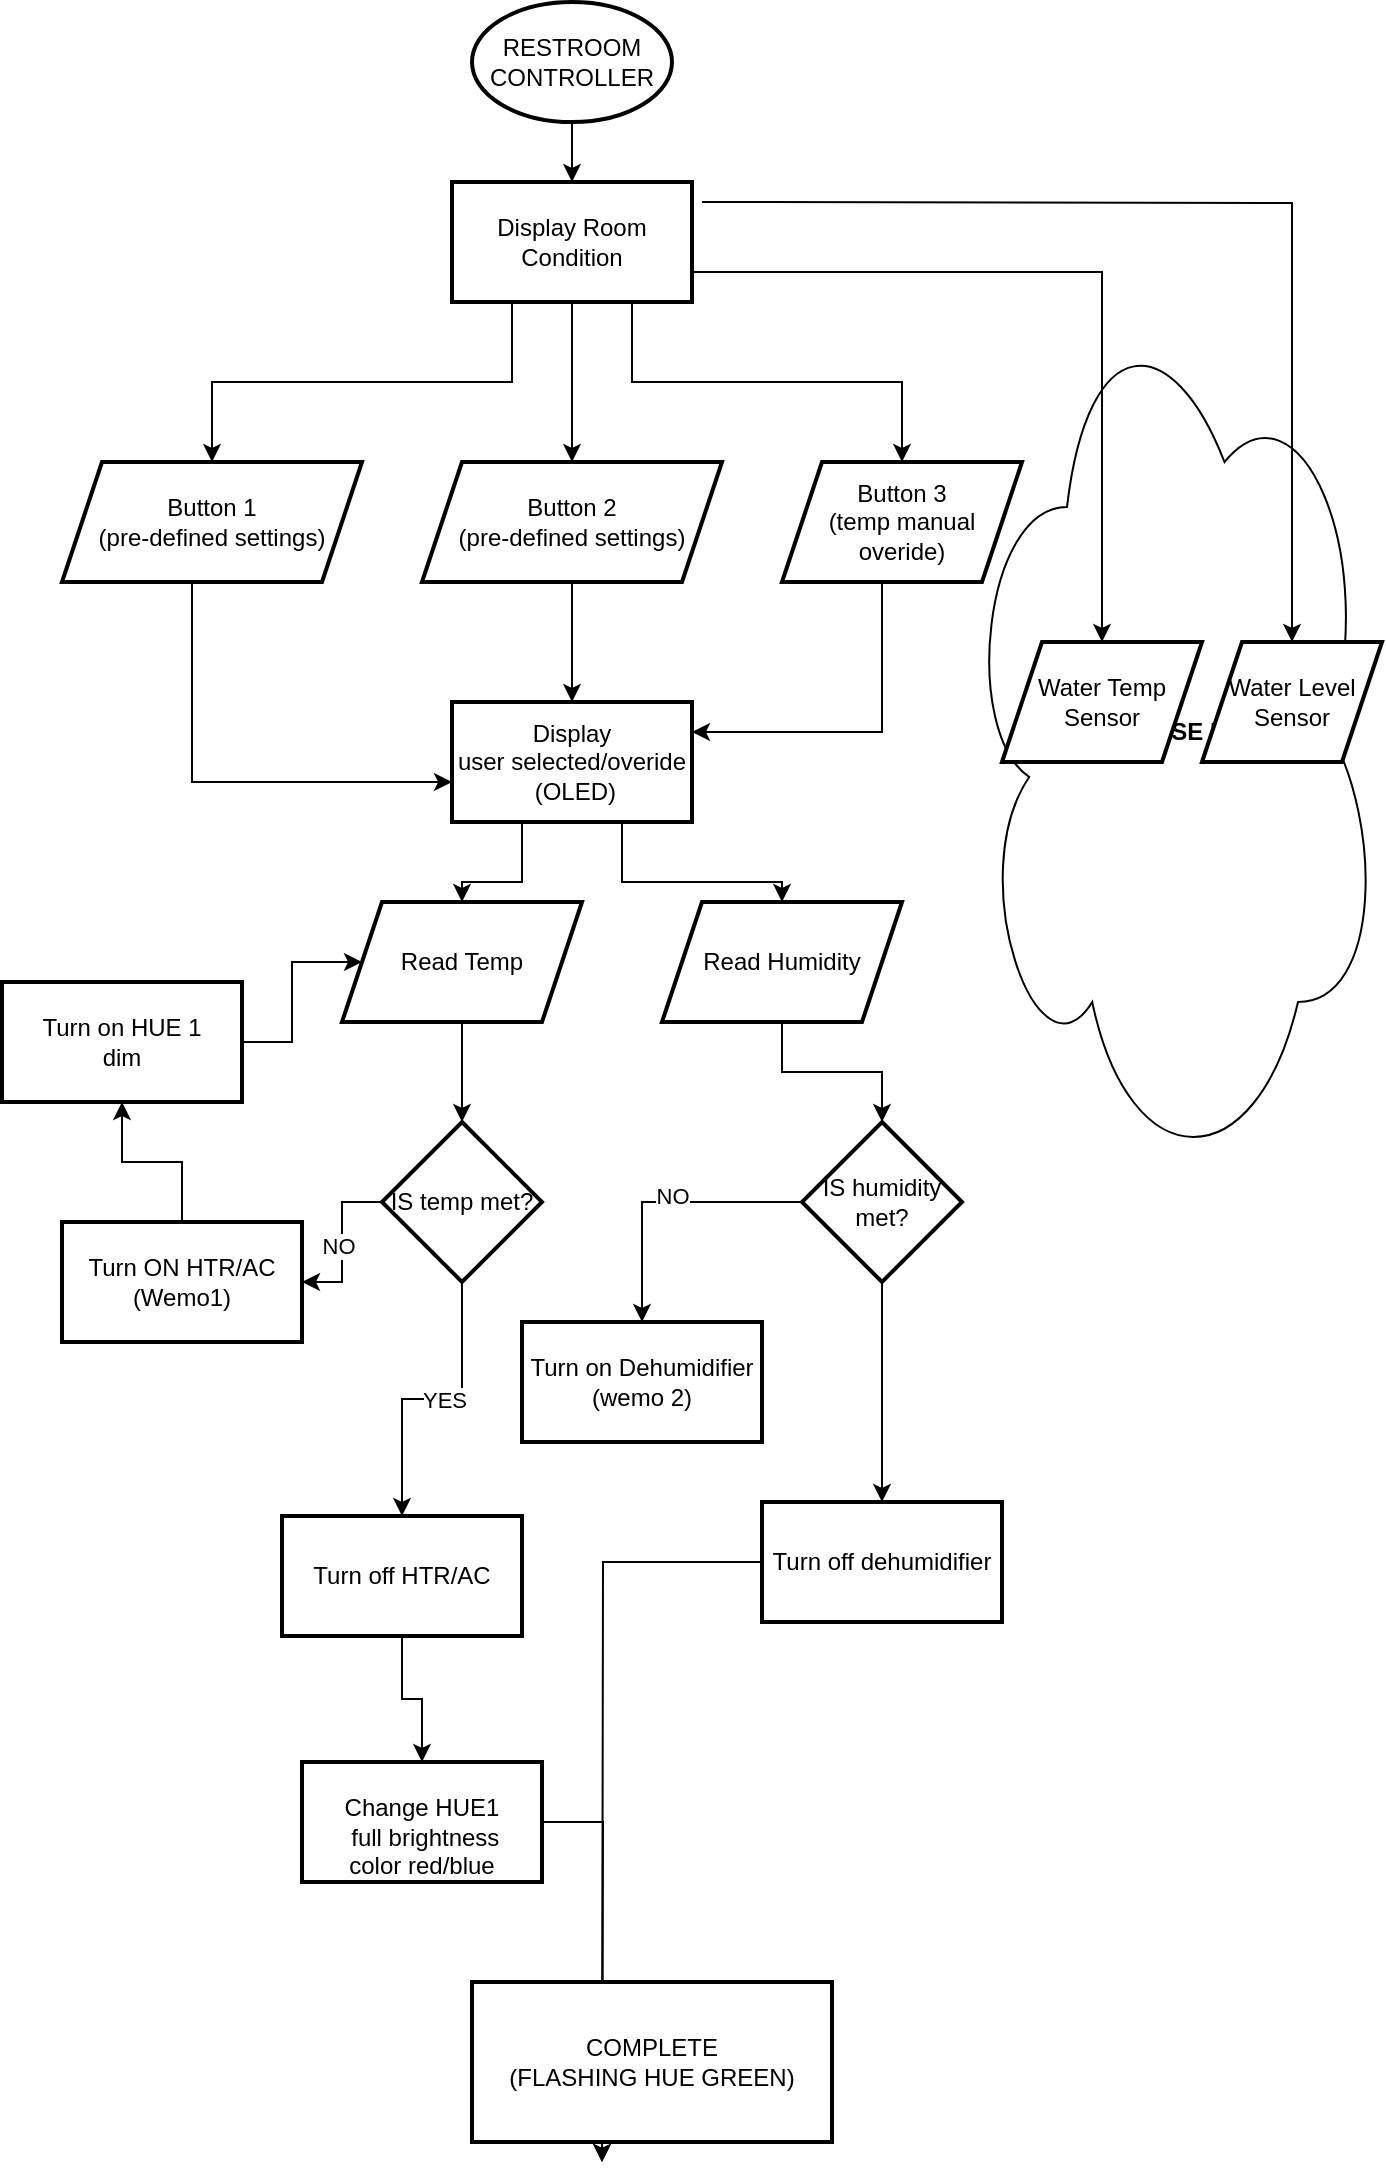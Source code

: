 <mxfile version="24.0.1" type="device">
  <diagram id="6a731a19-8d31-9384-78a2-239565b7b9f0" name="Page-1">
    <mxGraphModel dx="1720" dy="753" grid="1" gridSize="10" guides="1" tooltips="1" connect="1" arrows="1" fold="1" page="1" pageScale="1" pageWidth="827" pageHeight="1169" background="none" math="0" shadow="0">
      <root>
        <mxCell id="0" />
        <mxCell id="1" parent="0" />
        <mxCell id="PHXcHsW02hSgZFk6ordv-117" value="&lt;b&gt;PHASE II&lt;/b&gt;" style="ellipse;shape=cloud;whiteSpace=wrap;html=1;" vertex="1" parent="1">
          <mxGeometry x="610" y="150" width="210" height="450" as="geometry" />
        </mxCell>
        <mxCell id="PHXcHsW02hSgZFk6ordv-60" value="" style="edgeStyle=orthogonalEdgeStyle;rounded=0;orthogonalLoop=1;jettySize=auto;html=1;" edge="1" parent="1" source="PHXcHsW02hSgZFk6ordv-56" target="PHXcHsW02hSgZFk6ordv-59">
          <mxGeometry relative="1" as="geometry" />
        </mxCell>
        <mxCell id="PHXcHsW02hSgZFk6ordv-56" value="RESTROOM CONTROLLER" style="strokeWidth=2;html=1;shape=mxgraph.flowchart.start_1;whiteSpace=wrap;" vertex="1" parent="1">
          <mxGeometry x="365" y="10" width="100" height="60" as="geometry" />
        </mxCell>
        <mxCell id="PHXcHsW02hSgZFk6ordv-62" value="" style="edgeStyle=orthogonalEdgeStyle;rounded=0;orthogonalLoop=1;jettySize=auto;html=1;exitX=0.25;exitY=1;exitDx=0;exitDy=0;" edge="1" parent="1" source="PHXcHsW02hSgZFk6ordv-59" target="PHXcHsW02hSgZFk6ordv-61">
          <mxGeometry relative="1" as="geometry" />
        </mxCell>
        <mxCell id="PHXcHsW02hSgZFk6ordv-64" value="" style="edgeStyle=orthogonalEdgeStyle;rounded=0;orthogonalLoop=1;jettySize=auto;html=1;" edge="1" parent="1" source="PHXcHsW02hSgZFk6ordv-59" target="PHXcHsW02hSgZFk6ordv-63">
          <mxGeometry relative="1" as="geometry" />
        </mxCell>
        <mxCell id="PHXcHsW02hSgZFk6ordv-66" value="" style="edgeStyle=orthogonalEdgeStyle;rounded=0;orthogonalLoop=1;jettySize=auto;html=1;exitX=0.75;exitY=1;exitDx=0;exitDy=0;" edge="1" parent="1" source="PHXcHsW02hSgZFk6ordv-59" target="PHXcHsW02hSgZFk6ordv-65">
          <mxGeometry relative="1" as="geometry" />
        </mxCell>
        <mxCell id="PHXcHsW02hSgZFk6ordv-114" value="" style="edgeStyle=orthogonalEdgeStyle;rounded=0;orthogonalLoop=1;jettySize=auto;html=1;" edge="1" parent="1" target="PHXcHsW02hSgZFk6ordv-113">
          <mxGeometry relative="1" as="geometry">
            <mxPoint x="480" y="110" as="sourcePoint" />
          </mxGeometry>
        </mxCell>
        <mxCell id="PHXcHsW02hSgZFk6ordv-120" style="edgeStyle=orthogonalEdgeStyle;rounded=0;orthogonalLoop=1;jettySize=auto;html=1;exitX=1;exitY=0.75;exitDx=0;exitDy=0;" edge="1" parent="1" source="PHXcHsW02hSgZFk6ordv-59" target="PHXcHsW02hSgZFk6ordv-111">
          <mxGeometry relative="1" as="geometry" />
        </mxCell>
        <mxCell id="PHXcHsW02hSgZFk6ordv-59" value="Display Room Condition" style="whiteSpace=wrap;html=1;strokeWidth=2;" vertex="1" parent="1">
          <mxGeometry x="355" y="100" width="120" height="60" as="geometry" />
        </mxCell>
        <mxCell id="PHXcHsW02hSgZFk6ordv-68" value="" style="edgeStyle=orthogonalEdgeStyle;rounded=0;orthogonalLoop=1;jettySize=auto;html=1;" edge="1" parent="1" source="PHXcHsW02hSgZFk6ordv-61" target="PHXcHsW02hSgZFk6ordv-67">
          <mxGeometry relative="1" as="geometry">
            <Array as="points">
              <mxPoint x="225" y="400" />
              <mxPoint x="425" y="400" />
            </Array>
          </mxGeometry>
        </mxCell>
        <mxCell id="PHXcHsW02hSgZFk6ordv-61" value="Button 1&lt;div&gt;(pre-defined settings)&lt;/div&gt;" style="shape=parallelogram;perimeter=parallelogramPerimeter;whiteSpace=wrap;html=1;fixedSize=1;strokeWidth=2;" vertex="1" parent="1">
          <mxGeometry x="160" y="240" width="150" height="60" as="geometry" />
        </mxCell>
        <mxCell id="PHXcHsW02hSgZFk6ordv-69" value="" style="edgeStyle=orthogonalEdgeStyle;rounded=0;orthogonalLoop=1;jettySize=auto;html=1;" edge="1" parent="1" source="PHXcHsW02hSgZFk6ordv-63" target="PHXcHsW02hSgZFk6ordv-67">
          <mxGeometry relative="1" as="geometry" />
        </mxCell>
        <mxCell id="PHXcHsW02hSgZFk6ordv-63" value="Button 2&lt;div&gt;(pre-defined settings)&lt;/div&gt;" style="shape=parallelogram;perimeter=parallelogramPerimeter;whiteSpace=wrap;html=1;fixedSize=1;strokeWidth=2;" vertex="1" parent="1">
          <mxGeometry x="340" y="240" width="150" height="60" as="geometry" />
        </mxCell>
        <mxCell id="PHXcHsW02hSgZFk6ordv-118" style="edgeStyle=orthogonalEdgeStyle;rounded=0;orthogonalLoop=1;jettySize=auto;html=1;entryX=1;entryY=0.25;entryDx=0;entryDy=0;" edge="1" parent="1" source="PHXcHsW02hSgZFk6ordv-65" target="PHXcHsW02hSgZFk6ordv-67">
          <mxGeometry relative="1" as="geometry">
            <Array as="points">
              <mxPoint x="570" y="375" />
            </Array>
          </mxGeometry>
        </mxCell>
        <mxCell id="PHXcHsW02hSgZFk6ordv-65" value="Button 3&lt;div&gt;(temp manual overide)&lt;/div&gt;" style="shape=parallelogram;perimeter=parallelogramPerimeter;whiteSpace=wrap;html=1;fixedSize=1;strokeWidth=2;" vertex="1" parent="1">
          <mxGeometry x="520" y="240" width="120" height="60" as="geometry" />
        </mxCell>
        <mxCell id="PHXcHsW02hSgZFk6ordv-75" value="" style="edgeStyle=orthogonalEdgeStyle;rounded=0;orthogonalLoop=1;jettySize=auto;html=1;" edge="1" parent="1" source="PHXcHsW02hSgZFk6ordv-67" target="PHXcHsW02hSgZFk6ordv-74">
          <mxGeometry relative="1" as="geometry">
            <Array as="points">
              <mxPoint x="390" y="450" />
              <mxPoint x="360" y="450" />
            </Array>
          </mxGeometry>
        </mxCell>
        <mxCell id="PHXcHsW02hSgZFk6ordv-77" value="" style="edgeStyle=orthogonalEdgeStyle;rounded=0;orthogonalLoop=1;jettySize=auto;html=1;" edge="1" parent="1" source="PHXcHsW02hSgZFk6ordv-67" target="PHXcHsW02hSgZFk6ordv-76">
          <mxGeometry relative="1" as="geometry">
            <Array as="points">
              <mxPoint x="440" y="450" />
              <mxPoint x="520" y="450" />
            </Array>
          </mxGeometry>
        </mxCell>
        <mxCell id="PHXcHsW02hSgZFk6ordv-67" value="Display&lt;div&gt;user selected/overide&lt;/div&gt;&lt;div&gt;&amp;nbsp;(OLED)&lt;/div&gt;" style="whiteSpace=wrap;html=1;strokeWidth=2;" vertex="1" parent="1">
          <mxGeometry x="355" y="360" width="120" height="60" as="geometry" />
        </mxCell>
        <mxCell id="PHXcHsW02hSgZFk6ordv-79" value="" style="edgeStyle=orthogonalEdgeStyle;rounded=0;orthogonalLoop=1;jettySize=auto;html=1;" edge="1" parent="1" source="PHXcHsW02hSgZFk6ordv-74" target="PHXcHsW02hSgZFk6ordv-78">
          <mxGeometry relative="1" as="geometry" />
        </mxCell>
        <mxCell id="PHXcHsW02hSgZFk6ordv-74" value="Read Temp" style="shape=parallelogram;perimeter=parallelogramPerimeter;whiteSpace=wrap;html=1;fixedSize=1;strokeWidth=2;" vertex="1" parent="1">
          <mxGeometry x="300" y="460" width="120" height="60" as="geometry" />
        </mxCell>
        <mxCell id="PHXcHsW02hSgZFk6ordv-93" value="" style="edgeStyle=orthogonalEdgeStyle;rounded=0;orthogonalLoop=1;jettySize=auto;html=1;" edge="1" parent="1" source="PHXcHsW02hSgZFk6ordv-76" target="PHXcHsW02hSgZFk6ordv-92">
          <mxGeometry relative="1" as="geometry" />
        </mxCell>
        <mxCell id="PHXcHsW02hSgZFk6ordv-76" value="Read Humidity" style="shape=parallelogram;perimeter=parallelogramPerimeter;whiteSpace=wrap;html=1;fixedSize=1;strokeWidth=2;" vertex="1" parent="1">
          <mxGeometry x="460" y="460" width="120" height="60" as="geometry" />
        </mxCell>
        <mxCell id="PHXcHsW02hSgZFk6ordv-81" value="" style="edgeStyle=orthogonalEdgeStyle;rounded=0;orthogonalLoop=1;jettySize=auto;html=1;" edge="1" parent="1" source="PHXcHsW02hSgZFk6ordv-78" target="PHXcHsW02hSgZFk6ordv-80">
          <mxGeometry relative="1" as="geometry" />
        </mxCell>
        <mxCell id="PHXcHsW02hSgZFk6ordv-82" value="YES" style="edgeLabel;html=1;align=center;verticalAlign=middle;resizable=0;points=[];" vertex="1" connectable="0" parent="PHXcHsW02hSgZFk6ordv-81">
          <mxGeometry x="-0.076" relative="1" as="geometry">
            <mxPoint as="offset" />
          </mxGeometry>
        </mxCell>
        <mxCell id="PHXcHsW02hSgZFk6ordv-84" value="" style="edgeStyle=orthogonalEdgeStyle;rounded=0;orthogonalLoop=1;jettySize=auto;html=1;" edge="1" parent="1" source="PHXcHsW02hSgZFk6ordv-78" target="PHXcHsW02hSgZFk6ordv-83">
          <mxGeometry relative="1" as="geometry" />
        </mxCell>
        <mxCell id="PHXcHsW02hSgZFk6ordv-97" value="NO" style="edgeLabel;html=1;align=center;verticalAlign=middle;resizable=0;points=[];" vertex="1" connectable="0" parent="PHXcHsW02hSgZFk6ordv-84">
          <mxGeometry x="0.033" y="-2" relative="1" as="geometry">
            <mxPoint as="offset" />
          </mxGeometry>
        </mxCell>
        <mxCell id="PHXcHsW02hSgZFk6ordv-78" value="IS temp met?" style="rhombus;whiteSpace=wrap;html=1;strokeWidth=2;" vertex="1" parent="1">
          <mxGeometry x="320" y="570" width="80" height="80" as="geometry" />
        </mxCell>
        <mxCell id="PHXcHsW02hSgZFk6ordv-99" value="" style="edgeStyle=orthogonalEdgeStyle;rounded=0;orthogonalLoop=1;jettySize=auto;html=1;" edge="1" parent="1" source="PHXcHsW02hSgZFk6ordv-80" target="PHXcHsW02hSgZFk6ordv-98">
          <mxGeometry relative="1" as="geometry" />
        </mxCell>
        <mxCell id="PHXcHsW02hSgZFk6ordv-80" value="Turn off HTR/AC" style="whiteSpace=wrap;html=1;strokeWidth=2;" vertex="1" parent="1">
          <mxGeometry x="270" y="767" width="120" height="60" as="geometry" />
        </mxCell>
        <mxCell id="PHXcHsW02hSgZFk6ordv-86" value="" style="edgeStyle=orthogonalEdgeStyle;rounded=0;orthogonalLoop=1;jettySize=auto;html=1;" edge="1" parent="1" source="PHXcHsW02hSgZFk6ordv-83" target="PHXcHsW02hSgZFk6ordv-85">
          <mxGeometry relative="1" as="geometry" />
        </mxCell>
        <mxCell id="PHXcHsW02hSgZFk6ordv-83" value="Turn ON HTR/AC&lt;div&gt;(Wemo1)&lt;/div&gt;" style="whiteSpace=wrap;html=1;strokeWidth=2;" vertex="1" parent="1">
          <mxGeometry x="160" y="620" width="120" height="60" as="geometry" />
        </mxCell>
        <mxCell id="PHXcHsW02hSgZFk6ordv-87" value="" style="edgeStyle=orthogonalEdgeStyle;rounded=0;orthogonalLoop=1;jettySize=auto;html=1;" edge="1" parent="1" source="PHXcHsW02hSgZFk6ordv-85" target="PHXcHsW02hSgZFk6ordv-74">
          <mxGeometry relative="1" as="geometry" />
        </mxCell>
        <mxCell id="PHXcHsW02hSgZFk6ordv-85" value="Turn on HUE 1&lt;div&gt;dim&lt;/div&gt;" style="whiteSpace=wrap;html=1;strokeWidth=2;" vertex="1" parent="1">
          <mxGeometry x="130" y="500" width="120" height="60" as="geometry" />
        </mxCell>
        <mxCell id="PHXcHsW02hSgZFk6ordv-95" value="" style="edgeStyle=orthogonalEdgeStyle;rounded=0;orthogonalLoop=1;jettySize=auto;html=1;" edge="1" parent="1" source="PHXcHsW02hSgZFk6ordv-92" target="PHXcHsW02hSgZFk6ordv-94">
          <mxGeometry relative="1" as="geometry" />
        </mxCell>
        <mxCell id="PHXcHsW02hSgZFk6ordv-96" value="NO" style="edgeLabel;html=1;align=center;verticalAlign=middle;resizable=0;points=[];" vertex="1" connectable="0" parent="PHXcHsW02hSgZFk6ordv-95">
          <mxGeometry x="-0.067" y="-3" relative="1" as="geometry">
            <mxPoint as="offset" />
          </mxGeometry>
        </mxCell>
        <mxCell id="PHXcHsW02hSgZFk6ordv-101" value="" style="edgeStyle=orthogonalEdgeStyle;rounded=0;orthogonalLoop=1;jettySize=auto;html=1;" edge="1" parent="1" source="PHXcHsW02hSgZFk6ordv-92" target="PHXcHsW02hSgZFk6ordv-100">
          <mxGeometry relative="1" as="geometry" />
        </mxCell>
        <mxCell id="PHXcHsW02hSgZFk6ordv-92" value="IS humidity met?" style="rhombus;whiteSpace=wrap;html=1;strokeWidth=2;" vertex="1" parent="1">
          <mxGeometry x="530" y="570" width="80" height="80" as="geometry" />
        </mxCell>
        <mxCell id="PHXcHsW02hSgZFk6ordv-94" value="Turn on Dehumidifier&lt;div&gt;(wemo 2)&lt;/div&gt;" style="whiteSpace=wrap;html=1;strokeWidth=2;" vertex="1" parent="1">
          <mxGeometry x="390" y="670" width="120" height="60" as="geometry" />
        </mxCell>
        <mxCell id="PHXcHsW02hSgZFk6ordv-106" style="edgeStyle=orthogonalEdgeStyle;rounded=0;orthogonalLoop=1;jettySize=auto;html=1;" edge="1" parent="1" source="PHXcHsW02hSgZFk6ordv-98">
          <mxGeometry relative="1" as="geometry">
            <mxPoint x="430" y="1090" as="targetPoint" />
          </mxGeometry>
        </mxCell>
        <mxCell id="PHXcHsW02hSgZFk6ordv-98" value="&lt;div&gt;&lt;br&gt;&lt;/div&gt;&lt;div&gt;&lt;div&gt;Change HUE1&lt;/div&gt;&lt;div&gt;&amp;nbsp;full brightness&lt;/div&gt;&lt;/div&gt;&lt;div&gt;color red/blue&lt;/div&gt;" style="whiteSpace=wrap;html=1;strokeWidth=2;" vertex="1" parent="1">
          <mxGeometry x="280" y="890" width="120" height="60" as="geometry" />
        </mxCell>
        <mxCell id="PHXcHsW02hSgZFk6ordv-105" value="" style="edgeStyle=orthogonalEdgeStyle;rounded=0;orthogonalLoop=1;jettySize=auto;html=1;" edge="1" parent="1" source="PHXcHsW02hSgZFk6ordv-100">
          <mxGeometry relative="1" as="geometry">
            <mxPoint x="430" y="1090" as="targetPoint" />
          </mxGeometry>
        </mxCell>
        <mxCell id="PHXcHsW02hSgZFk6ordv-100" value="Turn off dehumidifier" style="whiteSpace=wrap;html=1;strokeWidth=2;" vertex="1" parent="1">
          <mxGeometry x="510" y="760" width="120" height="60" as="geometry" />
        </mxCell>
        <mxCell id="PHXcHsW02hSgZFk6ordv-107" value="&lt;div&gt;COMPLETE&lt;/div&gt;(FLASHING HUE GREEN)" style="whiteSpace=wrap;html=1;strokeWidth=2;" vertex="1" parent="1">
          <mxGeometry x="365" y="1000" width="180" height="80" as="geometry" />
        </mxCell>
        <mxCell id="PHXcHsW02hSgZFk6ordv-111" value="Water Temp&lt;div&gt;Sensor&lt;/div&gt;" style="shape=parallelogram;perimeter=parallelogramPerimeter;whiteSpace=wrap;html=1;fixedSize=1;strokeWidth=2;" vertex="1" parent="1">
          <mxGeometry x="630" y="330" width="100" height="60" as="geometry" />
        </mxCell>
        <mxCell id="PHXcHsW02hSgZFk6ordv-113" value="Water Level&lt;div&gt;Sensor&lt;/div&gt;" style="shape=parallelogram;perimeter=parallelogramPerimeter;whiteSpace=wrap;html=1;fixedSize=1;strokeWidth=2;" vertex="1" parent="1">
          <mxGeometry x="730" y="330" width="90" height="60" as="geometry" />
        </mxCell>
      </root>
    </mxGraphModel>
  </diagram>
</mxfile>
